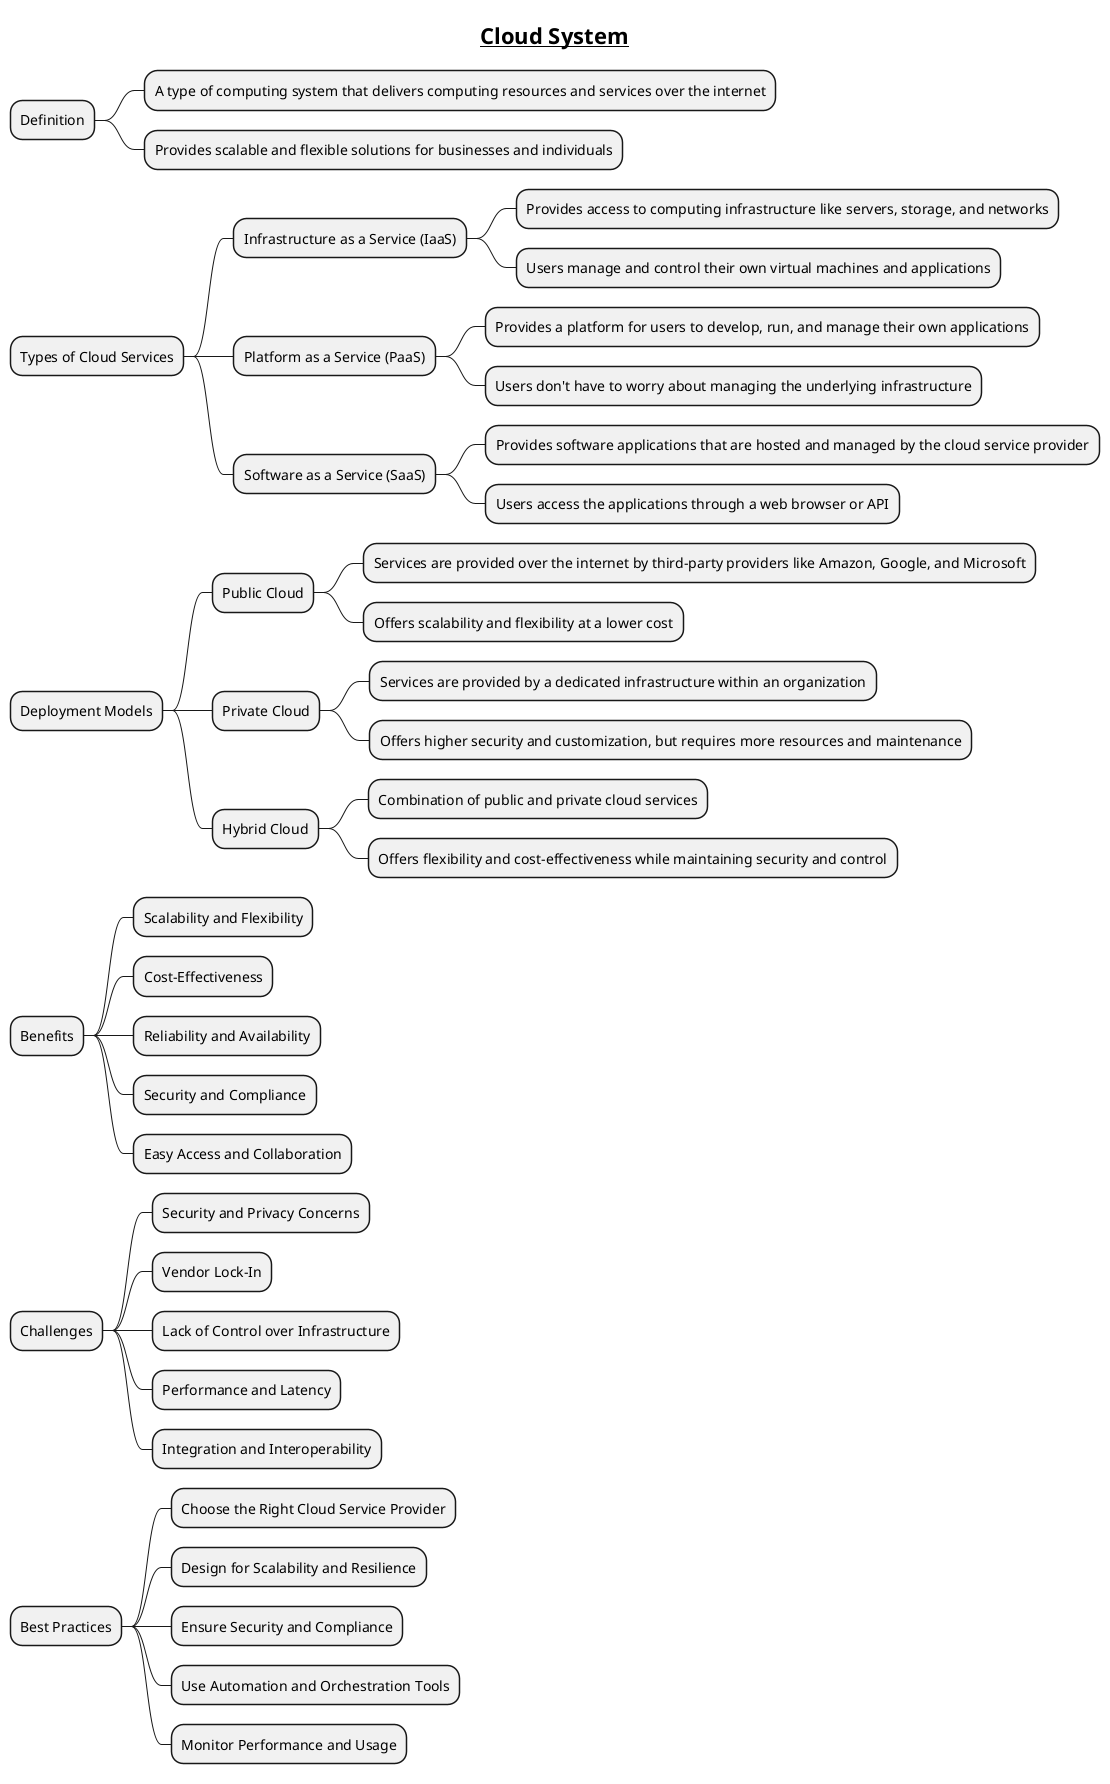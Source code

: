 @startmindmap
title =__Cloud System__

* Definition
** A type of computing system that delivers computing resources and services over the internet
** Provides scalable and flexible solutions for businesses and individuals

* Types of Cloud Services
** Infrastructure as a Service (IaaS)
*** Provides access to computing infrastructure like servers, storage, and networks
*** Users manage and control their own virtual machines and applications
** Platform as a Service (PaaS)
*** Provides a platform for users to develop, run, and manage their own applications
*** Users don't have to worry about managing the underlying infrastructure
** Software as a Service (SaaS)
*** Provides software applications that are hosted and managed by the cloud service provider
*** Users access the applications through a web browser or API

* Deployment Models
** Public Cloud
*** Services are provided over the internet by third-party providers like Amazon, Google, and Microsoft
*** Offers scalability and flexibility at a lower cost
** Private Cloud
*** Services are provided by a dedicated infrastructure within an organization
*** Offers higher security and customization, but requires more resources and maintenance
** Hybrid Cloud
*** Combination of public and private cloud services
*** Offers flexibility and cost-effectiveness while maintaining security and control

* Benefits
** Scalability and Flexibility
** Cost-Effectiveness
** Reliability and Availability
** Security and Compliance
** Easy Access and Collaboration

* Challenges
** Security and Privacy Concerns
** Vendor Lock-In
** Lack of Control over Infrastructure
** Performance and Latency
** Integration and Interoperability

* Best Practices
** Choose the Right Cloud Service Provider
** Design for Scalability and Resilience
** Ensure Security and Compliance
** Use Automation and Orchestration Tools
** Monitor Performance and Usage
@endmindmap
